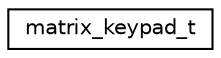 digraph "Graphical Class Hierarchy"
{
 // LATEX_PDF_SIZE
  edge [fontname="Helvetica",fontsize="10",labelfontname="Helvetica",labelfontsize="10"];
  node [fontname="Helvetica",fontsize="10",shape=record];
  rankdir="LR";
  Node0 [label="matrix_keypad_t",height=0.2,width=0.4,color="black", fillcolor="white", style="filled",URL="$structmatrix__keypad__t.html",tooltip="Device descriptor for the driver."];
}
